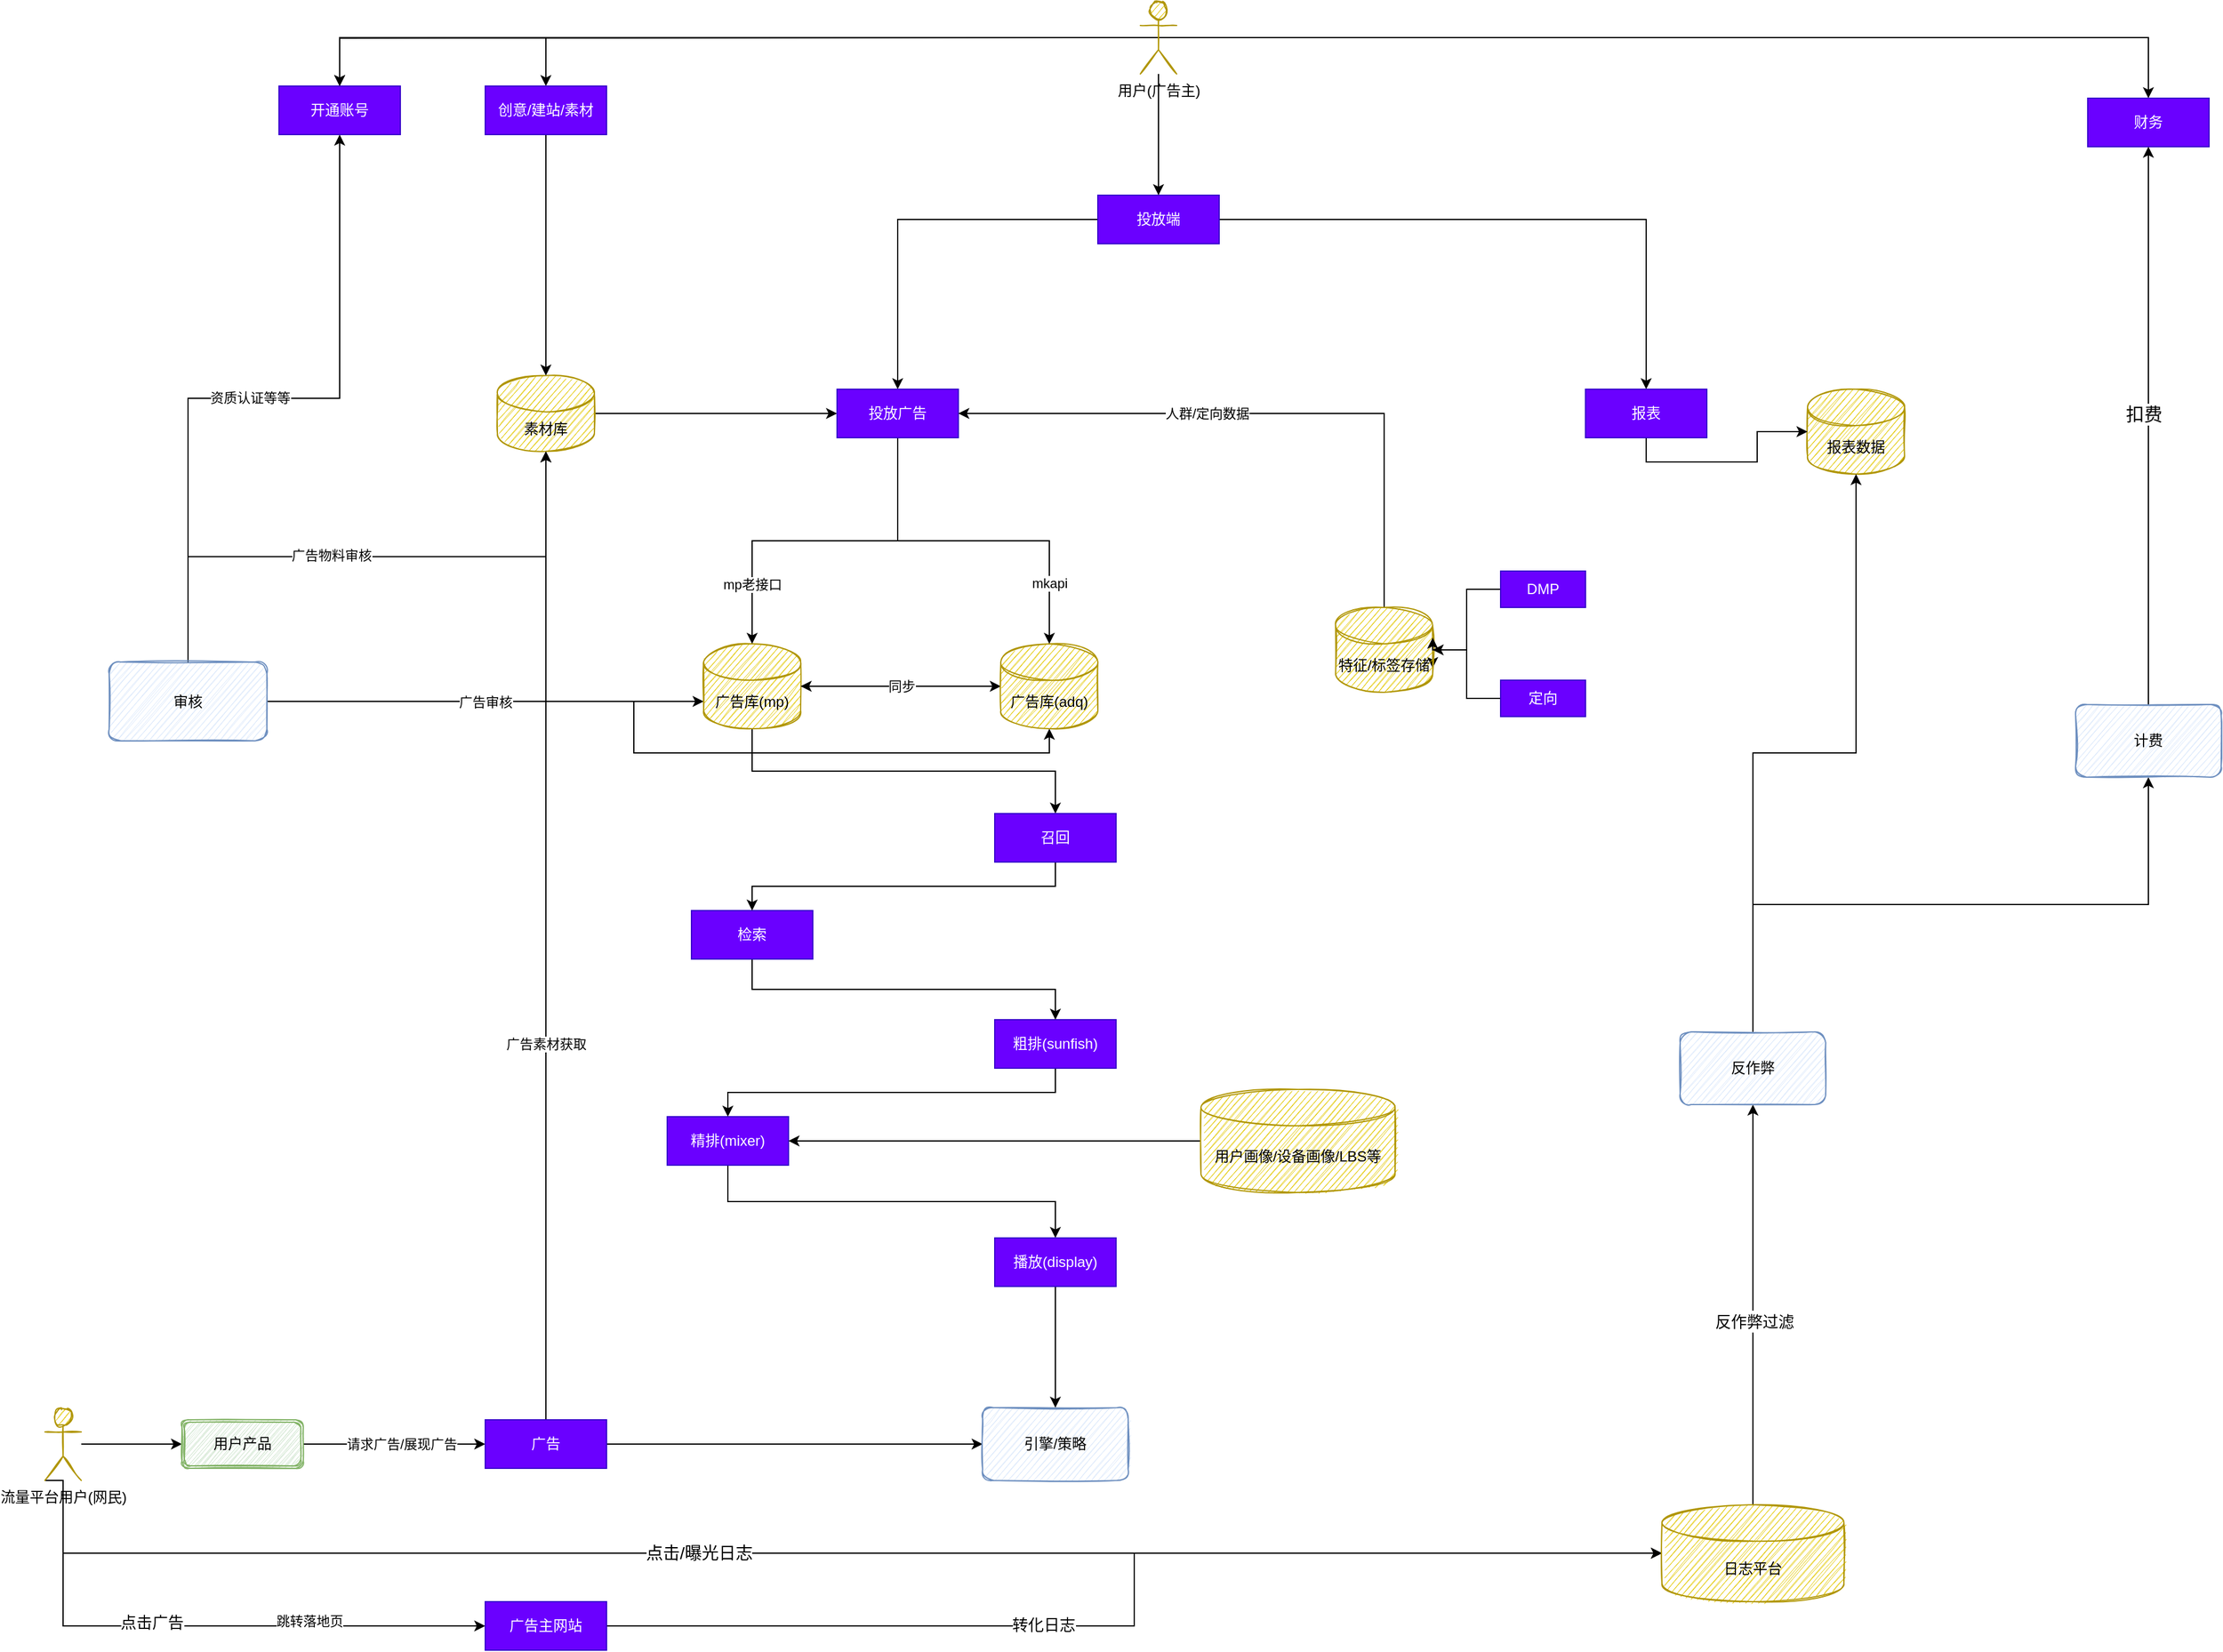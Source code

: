 <mxfile version="20.2.5" type="github">
  <diagram id="-sHxP90_l9t2_sPBfuGp" name="第 1 页">
    <mxGraphModel dx="3420" dy="1442" grid="1" gridSize="10" guides="1" tooltips="1" connect="1" arrows="1" fold="1" page="1" pageScale="1" pageWidth="827" pageHeight="1169" math="0" shadow="0">
      <root>
        <mxCell id="0" />
        <mxCell id="1" parent="0" />
        <mxCell id="ER4YYUnvMpXZTm-TqqhX-39" value="" style="edgeStyle=orthogonalEdgeStyle;rounded=0;orthogonalLoop=1;jettySize=auto;html=1;" edge="1" parent="1" source="ER4YYUnvMpXZTm-TqqhX-1" target="ER4YYUnvMpXZTm-TqqhX-38">
          <mxGeometry relative="1" as="geometry" />
        </mxCell>
        <mxCell id="ER4YYUnvMpXZTm-TqqhX-42" value="" style="edgeStyle=orthogonalEdgeStyle;rounded=0;orthogonalLoop=1;jettySize=auto;html=1;" edge="1" parent="1" source="ER4YYUnvMpXZTm-TqqhX-1" target="ER4YYUnvMpXZTm-TqqhX-41">
          <mxGeometry relative="1" as="geometry" />
        </mxCell>
        <mxCell id="ER4YYUnvMpXZTm-TqqhX-1" value="投放端" style="rounded=0;whiteSpace=wrap;html=1;fillColor=#6a00ff;strokeColor=#3700CC;sketch=0;fontColor=#ffffff;" vertex="1" parent="1">
          <mxGeometry x="425" y="180" width="100" height="40" as="geometry" />
        </mxCell>
        <mxCell id="ER4YYUnvMpXZTm-TqqhX-56" style="edgeStyle=orthogonalEdgeStyle;rounded=0;orthogonalLoop=1;jettySize=auto;html=1;exitX=0.5;exitY=0;exitDx=0;exitDy=0;entryX=0.5;entryY=1;entryDx=0;entryDy=0;" edge="1" parent="1" source="ER4YYUnvMpXZTm-TqqhX-6" target="ER4YYUnvMpXZTm-TqqhX-47">
          <mxGeometry relative="1" as="geometry" />
        </mxCell>
        <mxCell id="ER4YYUnvMpXZTm-TqqhX-73" value="资质认证等等" style="edgeLabel;html=1;align=center;verticalAlign=middle;resizable=0;points=[];" vertex="1" connectable="0" parent="ER4YYUnvMpXZTm-TqqhX-56">
          <mxGeometry x="-0.041" y="1" relative="1" as="geometry">
            <mxPoint as="offset" />
          </mxGeometry>
        </mxCell>
        <mxCell id="ER4YYUnvMpXZTm-TqqhX-117" style="edgeStyle=orthogonalEdgeStyle;rounded=0;orthogonalLoop=1;jettySize=auto;html=1;exitX=0.5;exitY=0;exitDx=0;exitDy=0;" edge="1" parent="1" source="ER4YYUnvMpXZTm-TqqhX-6" target="ER4YYUnvMpXZTm-TqqhX-10">
          <mxGeometry relative="1" as="geometry" />
        </mxCell>
        <mxCell id="ER4YYUnvMpXZTm-TqqhX-118" value="&lt;span style=&quot;color: rgba(0, 0, 0, 0); font-family: monospace; font-size: 0px; text-align: start; background-color: rgb(248, 249, 250);&quot;&gt;%3CmxGraphModel%3E%3Croot%3E%3CmxCell%20id%3D%220%22%2F%3E%3CmxCell%20id%3D%221%22%20parent%3D%220%22%2F%3E%3CmxCell%20id%3D%222%22%20value%3D%22%E5%AE%A1%E6%A0%B8%E5%B9%BF%E5%91%8A%E7%89%A9%E6%96%99%22%20style%3D%22edgeLabel%3Bhtml%3D1%3Balign%3Dcenter%3BverticalAlign%3Dmiddle%3Bresizable%3D0%3Bpoints%3D%5B%5D%3B%22%20vertex%3D%221%22%20connectable%3D%220%22%20parent%3D%221%22%3E%3CmxGeometry%20x%3D%22-211.263%22%20y%3D%22466.053%22%20as%3D%22geometry%22%2F%3E%3C%2FmxCell%3E%3C%2Froot%3E%3C%2FmxGraphModel%3E&lt;/span&gt;&lt;span style=&quot;color: rgba(0, 0, 0, 0); font-family: monospace; font-size: 0px; text-align: start; background-color: rgb(248, 249, 250);&quot;&gt;%3CmxGraphModel%3E%3Croot%3E%3CmxCell%20id%3D%220%22%2F%3E%3CmxCell%20id%3D%221%22%20parent%3D%220%22%2F%3E%3CmxCell%20id%3D%222%22%20value%3D%22%E5%AE%A1%E6%A0%B8%E5%B9%BF%E5%91%8A%E7%89%A9%E6%96%99%22%20style%3D%22edgeLabel%3Bhtml%3D1%3Balign%3Dcenter%3BverticalAlign%3Dmiddle%3Bresizable%3D0%3Bpoints%3D%5B%5D%3B%22%20vertex%3D%221%22%20connectable%3D%220%22%20parent%3D%221%22%3E%3CmxGeometry%20x%3D%22-211.263%22%20y%3D%22466.053%22%20as%3D%22geometry%22%2F%3E%3C%2FmxCell%3E%3C%2Froot%3E%3C%2FmxGraphModel%3E&lt;/span&gt;" style="edgeLabel;html=1;align=center;verticalAlign=middle;resizable=0;points=[];" vertex="1" connectable="0" parent="ER4YYUnvMpXZTm-TqqhX-117">
          <mxGeometry x="-0.159" relative="1" as="geometry">
            <mxPoint as="offset" />
          </mxGeometry>
        </mxCell>
        <mxCell id="ER4YYUnvMpXZTm-TqqhX-119" value="&lt;span style=&quot;color: rgba(0, 0, 0, 0); font-family: monospace; font-size: 0px; text-align: start; background-color: rgb(248, 249, 250);&quot;&gt;%3CmxGraphModel%3E%3Croot%3E%3CmxCell%20id%3D%220%22%2F%3E%3CmxCell%20id%3D%221%22%20parent%3D%220%22%2F%3E%3CmxCell%20id%3D%222%22%20value%3D%22%E5%AE%A1%E6%A0%B8%E5%B9%BF%E5%91%8A%E7%89%A9%E6%96%99%22%20style%3D%22edgeLabel%3Bhtml%3D1%3Balign%3Dcenter%3BverticalAlign%3Dmiddle%3Bresizable%3D0%3Bpoints%3D%5B%5D%3B%22%20vertex%3D%221%22%20connectable%3D%220%22%20parent%3D%221%22%3E%3CmxGeometry%20x%3D%22-211.263%22%20y%3D%22466.053%22%20as%3D%22geometry%22%2F%3E%3C%2FmxCell%3E%3C%2Froot%3E%3C%2FmxGraphModel%3E&lt;/span&gt;" style="edgeLabel;html=1;align=center;verticalAlign=middle;resizable=0;points=[];" vertex="1" connectable="0" parent="ER4YYUnvMpXZTm-TqqhX-117">
          <mxGeometry x="-0.129" y="-5" relative="1" as="geometry">
            <mxPoint as="offset" />
          </mxGeometry>
        </mxCell>
        <mxCell id="ER4YYUnvMpXZTm-TqqhX-120" value="广告物料审核" style="edgeLabel;html=1;align=center;verticalAlign=middle;resizable=0;points=[];" vertex="1" connectable="0" parent="ER4YYUnvMpXZTm-TqqhX-117">
          <mxGeometry x="-0.125" y="1" relative="1" as="geometry">
            <mxPoint as="offset" />
          </mxGeometry>
        </mxCell>
        <mxCell id="ER4YYUnvMpXZTm-TqqhX-121" style="edgeStyle=orthogonalEdgeStyle;rounded=0;orthogonalLoop=1;jettySize=auto;html=1;exitX=1;exitY=0.5;exitDx=0;exitDy=0;entryX=0.5;entryY=1;entryDx=0;entryDy=0;entryPerimeter=0;" edge="1" parent="1" source="ER4YYUnvMpXZTm-TqqhX-6" target="ER4YYUnvMpXZTm-TqqhX-8">
          <mxGeometry relative="1" as="geometry" />
        </mxCell>
        <mxCell id="ER4YYUnvMpXZTm-TqqhX-125" value="广告审核" style="edgeStyle=orthogonalEdgeStyle;rounded=0;orthogonalLoop=1;jettySize=auto;html=1;exitX=1;exitY=0.5;exitDx=0;exitDy=0;" edge="1" parent="1" source="ER4YYUnvMpXZTm-TqqhX-6" target="ER4YYUnvMpXZTm-TqqhX-7">
          <mxGeometry relative="1" as="geometry">
            <Array as="points">
              <mxPoint x="40" y="597" />
              <mxPoint x="40" y="597" />
            </Array>
          </mxGeometry>
        </mxCell>
        <mxCell id="ER4YYUnvMpXZTm-TqqhX-6" value="审核" style="rounded=1;whiteSpace=wrap;html=1;fillColor=#dae8fc;strokeColor=#6c8ebf;fillStyle=hatch;glass=0;shadow=0;sketch=1;" vertex="1" parent="1">
          <mxGeometry x="-390" y="565" width="130" height="65" as="geometry" />
        </mxCell>
        <mxCell id="ER4YYUnvMpXZTm-TqqhX-80" style="edgeStyle=orthogonalEdgeStyle;rounded=0;orthogonalLoop=1;jettySize=auto;html=1;exitX=1;exitY=0.5;exitDx=0;exitDy=0;exitPerimeter=0;" edge="1" parent="1" source="ER4YYUnvMpXZTm-TqqhX-7" target="ER4YYUnvMpXZTm-TqqhX-8">
          <mxGeometry relative="1" as="geometry" />
        </mxCell>
        <mxCell id="ER4YYUnvMpXZTm-TqqhX-102" style="edgeStyle=orthogonalEdgeStyle;rounded=0;orthogonalLoop=1;jettySize=auto;html=1;exitX=0.5;exitY=1;exitDx=0;exitDy=0;exitPerimeter=0;" edge="1" parent="1" source="ER4YYUnvMpXZTm-TqqhX-7" target="ER4YYUnvMpXZTm-TqqhX-101">
          <mxGeometry relative="1" as="geometry" />
        </mxCell>
        <mxCell id="ER4YYUnvMpXZTm-TqqhX-7" value="广告库(mp)" style="shape=cylinder3;whiteSpace=wrap;html=1;boundedLbl=1;backgroundOutline=1;size=15;rounded=1;shadow=0;glass=0;sketch=1;fillStyle=hatch;fillColor=#e3c800;strokeColor=#B09500;fontColor=#000000;" vertex="1" parent="1">
          <mxGeometry x="100" y="550" width="80" height="70" as="geometry" />
        </mxCell>
        <mxCell id="ER4YYUnvMpXZTm-TqqhX-81" value="同步" style="edgeStyle=orthogonalEdgeStyle;rounded=0;orthogonalLoop=1;jettySize=auto;html=1;exitX=0;exitY=0.5;exitDx=0;exitDy=0;exitPerimeter=0;" edge="1" parent="1" source="ER4YYUnvMpXZTm-TqqhX-8" target="ER4YYUnvMpXZTm-TqqhX-7">
          <mxGeometry relative="1" as="geometry" />
        </mxCell>
        <mxCell id="ER4YYUnvMpXZTm-TqqhX-8" value="广告库(adq)" style="shape=cylinder3;whiteSpace=wrap;html=1;boundedLbl=1;backgroundOutline=1;size=15;rounded=1;shadow=0;glass=0;sketch=1;fillStyle=hatch;fillColor=#e3c800;fontColor=#000000;strokeColor=#B09500;" vertex="1" parent="1">
          <mxGeometry x="345" y="550" width="80" height="70" as="geometry" />
        </mxCell>
        <mxCell id="ER4YYUnvMpXZTm-TqqhX-9" value="报表数据" style="shape=cylinder3;whiteSpace=wrap;html=1;boundedLbl=1;backgroundOutline=1;size=15;rounded=1;shadow=0;glass=0;sketch=1;fillStyle=hatch;fillColor=#e3c800;fontColor=#000000;strokeColor=#B09500;" vertex="1" parent="1">
          <mxGeometry x="1010" y="340" width="80" height="70" as="geometry" />
        </mxCell>
        <mxCell id="ER4YYUnvMpXZTm-TqqhX-69" style="edgeStyle=orthogonalEdgeStyle;rounded=0;orthogonalLoop=1;jettySize=auto;html=1;exitX=1;exitY=0.5;exitDx=0;exitDy=0;exitPerimeter=0;" edge="1" parent="1" source="ER4YYUnvMpXZTm-TqqhX-10" target="ER4YYUnvMpXZTm-TqqhX-38">
          <mxGeometry relative="1" as="geometry" />
        </mxCell>
        <mxCell id="ER4YYUnvMpXZTm-TqqhX-10" value="素材库" style="shape=cylinder3;whiteSpace=wrap;html=1;boundedLbl=1;backgroundOutline=1;size=15;rounded=1;shadow=0;glass=0;sketch=1;fillStyle=hatch;fillColor=#e3c800;fontColor=#000000;strokeColor=#B09500;" vertex="1" parent="1">
          <mxGeometry x="-70" y="328.75" width="80" height="62.5" as="geometry" />
        </mxCell>
        <mxCell id="ER4YYUnvMpXZTm-TqqhX-34" value="" style="edgeStyle=orthogonalEdgeStyle;rounded=0;orthogonalLoop=1;jettySize=auto;html=1;" edge="1" parent="1" source="ER4YYUnvMpXZTm-TqqhX-11" target="ER4YYUnvMpXZTm-TqqhX-1">
          <mxGeometry relative="1" as="geometry" />
        </mxCell>
        <mxCell id="ER4YYUnvMpXZTm-TqqhX-48" style="edgeStyle=orthogonalEdgeStyle;rounded=0;orthogonalLoop=1;jettySize=auto;html=1;exitX=0.5;exitY=0.5;exitDx=0;exitDy=0;exitPerimeter=0;" edge="1" parent="1" source="ER4YYUnvMpXZTm-TqqhX-11" target="ER4YYUnvMpXZTm-TqqhX-47">
          <mxGeometry relative="1" as="geometry" />
        </mxCell>
        <mxCell id="ER4YYUnvMpXZTm-TqqhX-72" style="edgeStyle=orthogonalEdgeStyle;rounded=0;orthogonalLoop=1;jettySize=auto;html=1;exitX=0.5;exitY=0.5;exitDx=0;exitDy=0;exitPerimeter=0;" edge="1" parent="1" source="ER4YYUnvMpXZTm-TqqhX-11" target="ER4YYUnvMpXZTm-TqqhX-53">
          <mxGeometry relative="1" as="geometry" />
        </mxCell>
        <mxCell id="ER4YYUnvMpXZTm-TqqhX-145" style="edgeStyle=orthogonalEdgeStyle;rounded=0;orthogonalLoop=1;jettySize=auto;html=1;exitX=0.5;exitY=0.5;exitDx=0;exitDy=0;exitPerimeter=0;fontSize=13;" edge="1" parent="1" source="ER4YYUnvMpXZTm-TqqhX-11" target="ER4YYUnvMpXZTm-TqqhX-35">
          <mxGeometry relative="1" as="geometry" />
        </mxCell>
        <mxCell id="ER4YYUnvMpXZTm-TqqhX-11" value="用户(广告主)" style="shape=umlActor;verticalLabelPosition=bottom;verticalAlign=top;html=1;outlineConnect=0;rounded=1;shadow=0;glass=0;sketch=1;fillStyle=hatch;fillColor=#e3c800;fontColor=#000000;strokeColor=#B09500;" vertex="1" parent="1">
          <mxGeometry x="460" y="20" width="30" height="60" as="geometry" />
        </mxCell>
        <mxCell id="ER4YYUnvMpXZTm-TqqhX-24" style="edgeStyle=orthogonalEdgeStyle;rounded=0;orthogonalLoop=1;jettySize=auto;html=1;" edge="1" parent="1" source="ER4YYUnvMpXZTm-TqqhX-21" target="ER4YYUnvMpXZTm-TqqhX-23">
          <mxGeometry relative="1" as="geometry" />
        </mxCell>
        <mxCell id="ER4YYUnvMpXZTm-TqqhX-131" style="edgeStyle=orthogonalEdgeStyle;rounded=0;orthogonalLoop=1;jettySize=auto;html=1;entryX=0;entryY=0.5;entryDx=0;entryDy=0;" edge="1" parent="1" source="ER4YYUnvMpXZTm-TqqhX-21" target="ER4YYUnvMpXZTm-TqqhX-128">
          <mxGeometry relative="1" as="geometry">
            <Array as="points">
              <mxPoint x="-428" y="1360" />
            </Array>
          </mxGeometry>
        </mxCell>
        <mxCell id="ER4YYUnvMpXZTm-TqqhX-132" value="&lt;font style=&quot;font-size: 13px;&quot;&gt;点击广告&lt;/font&gt;" style="edgeLabel;html=1;align=center;verticalAlign=middle;resizable=0;points=[];" vertex="1" connectable="0" parent="ER4YYUnvMpXZTm-TqqhX-131">
          <mxGeometry x="-0.173" y="3" relative="1" as="geometry">
            <mxPoint x="-1" as="offset" />
          </mxGeometry>
        </mxCell>
        <mxCell id="ER4YYUnvMpXZTm-TqqhX-133" value="跳转落地页" style="edgeLabel;html=1;align=center;verticalAlign=middle;resizable=0;points=[];" vertex="1" connectable="0" parent="ER4YYUnvMpXZTm-TqqhX-131">
          <mxGeometry x="0.385" y="4" relative="1" as="geometry">
            <mxPoint x="-1" as="offset" />
          </mxGeometry>
        </mxCell>
        <mxCell id="ER4YYUnvMpXZTm-TqqhX-139" style="edgeStyle=orthogonalEdgeStyle;rounded=0;orthogonalLoop=1;jettySize=auto;html=1;exitX=0;exitY=1;exitDx=0;exitDy=0;exitPerimeter=0;entryX=0;entryY=0.5;entryDx=0;entryDy=0;entryPerimeter=0;" edge="1" parent="1" source="ER4YYUnvMpXZTm-TqqhX-21" target="ER4YYUnvMpXZTm-TqqhX-135">
          <mxGeometry relative="1" as="geometry">
            <Array as="points">
              <mxPoint x="-428" y="1240" />
              <mxPoint x="-428" y="1300" />
            </Array>
          </mxGeometry>
        </mxCell>
        <mxCell id="ER4YYUnvMpXZTm-TqqhX-140" value="&lt;font style=&quot;font-size: 14px;&quot;&gt;点击/曝光日志&lt;/font&gt;" style="edgeLabel;html=1;align=center;verticalAlign=middle;resizable=0;points=[];" vertex="1" connectable="0" parent="ER4YYUnvMpXZTm-TqqhX-139">
          <mxGeometry x="-0.141" relative="1" as="geometry">
            <mxPoint as="offset" />
          </mxGeometry>
        </mxCell>
        <mxCell id="ER4YYUnvMpXZTm-TqqhX-21" value="流量平台用户(网民)" style="shape=umlActor;verticalLabelPosition=bottom;verticalAlign=top;html=1;outlineConnect=0;rounded=1;shadow=0;glass=0;sketch=1;fillStyle=hatch;fillColor=#e3c800;fontColor=#000000;strokeColor=#B09500;" vertex="1" parent="1">
          <mxGeometry x="-443" y="1180" width="30" height="60" as="geometry" />
        </mxCell>
        <mxCell id="ER4YYUnvMpXZTm-TqqhX-26" value="" style="edgeStyle=orthogonalEdgeStyle;rounded=0;orthogonalLoop=1;jettySize=auto;html=1;entryX=0;entryY=0.5;entryDx=0;entryDy=0;" edge="1" parent="1" source="ER4YYUnvMpXZTm-TqqhX-23" target="ER4YYUnvMpXZTm-TqqhX-83">
          <mxGeometry relative="1" as="geometry">
            <mxPoint x="110" y="1110" as="targetPoint" />
          </mxGeometry>
        </mxCell>
        <mxCell id="ER4YYUnvMpXZTm-TqqhX-27" value="请求广告/展现广告" style="edgeLabel;html=1;align=center;verticalAlign=middle;resizable=0;points=[];" vertex="1" connectable="0" parent="ER4YYUnvMpXZTm-TqqhX-26">
          <mxGeometry x="-0.378" relative="1" as="geometry">
            <mxPoint x="34" as="offset" />
          </mxGeometry>
        </mxCell>
        <mxCell id="ER4YYUnvMpXZTm-TqqhX-23" value="用户产品" style="shape=ext;double=1;rounded=1;whiteSpace=wrap;html=1;shadow=0;glass=0;sketch=1;fillStyle=hatch;fillColor=#d5e8d4;gradientColor=#97d077;strokeColor=#82b366;" vertex="1" parent="1">
          <mxGeometry x="-330" y="1190" width="100" height="40" as="geometry" />
        </mxCell>
        <mxCell id="ER4YYUnvMpXZTm-TqqhX-35" value="财务" style="rounded=0;whiteSpace=wrap;html=1;fillColor=#6a00ff;strokeColor=#3700CC;sketch=0;fontColor=#ffffff;" vertex="1" parent="1">
          <mxGeometry x="1241" y="100" width="100" height="40" as="geometry" />
        </mxCell>
        <mxCell id="ER4YYUnvMpXZTm-TqqhX-75" style="edgeStyle=orthogonalEdgeStyle;rounded=0;orthogonalLoop=1;jettySize=auto;html=1;exitX=0.5;exitY=1;exitDx=0;exitDy=0;" edge="1" parent="1" source="ER4YYUnvMpXZTm-TqqhX-38" target="ER4YYUnvMpXZTm-TqqhX-8">
          <mxGeometry relative="1" as="geometry" />
        </mxCell>
        <mxCell id="ER4YYUnvMpXZTm-TqqhX-79" value="mkapi" style="edgeLabel;html=1;align=center;verticalAlign=middle;resizable=0;points=[];" vertex="1" connectable="0" parent="ER4YYUnvMpXZTm-TqqhX-75">
          <mxGeometry x="0.513" relative="1" as="geometry">
            <mxPoint y="22" as="offset" />
          </mxGeometry>
        </mxCell>
        <mxCell id="ER4YYUnvMpXZTm-TqqhX-77" style="edgeStyle=orthogonalEdgeStyle;rounded=0;orthogonalLoop=1;jettySize=auto;html=1;exitX=0.5;exitY=1;exitDx=0;exitDy=0;" edge="1" parent="1" source="ER4YYUnvMpXZTm-TqqhX-38" target="ER4YYUnvMpXZTm-TqqhX-7">
          <mxGeometry relative="1" as="geometry" />
        </mxCell>
        <mxCell id="ER4YYUnvMpXZTm-TqqhX-78" value="mp老接口" style="edgeLabel;html=1;align=center;verticalAlign=middle;resizable=0;points=[];" vertex="1" connectable="0" parent="ER4YYUnvMpXZTm-TqqhX-77">
          <mxGeometry x="0.492" y="-2" relative="1" as="geometry">
            <mxPoint x="2" y="24" as="offset" />
          </mxGeometry>
        </mxCell>
        <mxCell id="ER4YYUnvMpXZTm-TqqhX-38" value="投放广告" style="rounded=0;whiteSpace=wrap;html=1;fillColor=#6a00ff;strokeColor=#3700CC;sketch=0;fontColor=#ffffff;" vertex="1" parent="1">
          <mxGeometry x="210" y="340" width="100" height="40" as="geometry" />
        </mxCell>
        <mxCell id="ER4YYUnvMpXZTm-TqqhX-43" style="edgeStyle=orthogonalEdgeStyle;rounded=0;orthogonalLoop=1;jettySize=auto;html=1;exitX=0.5;exitY=1;exitDx=0;exitDy=0;" edge="1" parent="1" source="ER4YYUnvMpXZTm-TqqhX-41" target="ER4YYUnvMpXZTm-TqqhX-9">
          <mxGeometry relative="1" as="geometry" />
        </mxCell>
        <mxCell id="ER4YYUnvMpXZTm-TqqhX-41" value="报表" style="rounded=0;whiteSpace=wrap;html=1;fillColor=#6a00ff;strokeColor=#3700CC;sketch=0;fontColor=#ffffff;" vertex="1" parent="1">
          <mxGeometry x="827" y="340" width="100" height="40" as="geometry" />
        </mxCell>
        <mxCell id="ER4YYUnvMpXZTm-TqqhX-47" value="开通账号" style="rounded=0;whiteSpace=wrap;html=1;fillColor=#6a00ff;strokeColor=#3700CC;sketch=0;fontColor=#ffffff;" vertex="1" parent="1">
          <mxGeometry x="-250" y="90" width="100" height="40" as="geometry" />
        </mxCell>
        <mxCell id="ER4YYUnvMpXZTm-TqqhX-54" style="edgeStyle=orthogonalEdgeStyle;rounded=0;orthogonalLoop=1;jettySize=auto;html=1;" edge="1" parent="1" source="ER4YYUnvMpXZTm-TqqhX-53" target="ER4YYUnvMpXZTm-TqqhX-10">
          <mxGeometry relative="1" as="geometry" />
        </mxCell>
        <mxCell id="ER4YYUnvMpXZTm-TqqhX-53" value="创意/建站/素材" style="rounded=0;whiteSpace=wrap;html=1;fillColor=#6a00ff;strokeColor=#3700CC;sketch=0;fontColor=#ffffff;" vertex="1" parent="1">
          <mxGeometry x="-80" y="90" width="100" height="40" as="geometry" />
        </mxCell>
        <mxCell id="ER4YYUnvMpXZTm-TqqhX-66" style="edgeStyle=orthogonalEdgeStyle;rounded=0;orthogonalLoop=1;jettySize=auto;html=1;exitX=1;exitY=0;exitDx=0;exitDy=25;exitPerimeter=0;" edge="1" parent="1" source="ER4YYUnvMpXZTm-TqqhX-60">
          <mxGeometry relative="1" as="geometry">
            <mxPoint x="701" y="570" as="targetPoint" />
          </mxGeometry>
        </mxCell>
        <mxCell id="ER4YYUnvMpXZTm-TqqhX-68" style="edgeStyle=orthogonalEdgeStyle;rounded=0;orthogonalLoop=1;jettySize=auto;html=1;exitX=0.5;exitY=0;exitDx=0;exitDy=0;exitPerimeter=0;entryX=1;entryY=0.5;entryDx=0;entryDy=0;" edge="1" parent="1" source="ER4YYUnvMpXZTm-TqqhX-60" target="ER4YYUnvMpXZTm-TqqhX-38">
          <mxGeometry relative="1" as="geometry" />
        </mxCell>
        <mxCell id="ER4YYUnvMpXZTm-TqqhX-82" value="人群/定向数据" style="edgeLabel;html=1;align=center;verticalAlign=middle;resizable=0;points=[];" vertex="1" connectable="0" parent="ER4YYUnvMpXZTm-TqqhX-68">
          <mxGeometry x="0.198" relative="1" as="geometry">
            <mxPoint as="offset" />
          </mxGeometry>
        </mxCell>
        <mxCell id="ER4YYUnvMpXZTm-TqqhX-60" value="特征/标签存储" style="shape=cylinder3;whiteSpace=wrap;html=1;boundedLbl=1;backgroundOutline=1;size=15;rounded=1;shadow=0;glass=0;sketch=1;fillStyle=hatch;fillColor=#e3c800;fontColor=#000000;strokeColor=#B09500;" vertex="1" parent="1">
          <mxGeometry x="621" y="520" width="80" height="70" as="geometry" />
        </mxCell>
        <mxCell id="ER4YYUnvMpXZTm-TqqhX-63" style="edgeStyle=orthogonalEdgeStyle;rounded=0;orthogonalLoop=1;jettySize=auto;html=1;exitX=0;exitY=0.5;exitDx=0;exitDy=0;entryX=1;entryY=0;entryDx=0;entryDy=25;entryPerimeter=0;" edge="1" parent="1" source="ER4YYUnvMpXZTm-TqqhX-61" target="ER4YYUnvMpXZTm-TqqhX-60">
          <mxGeometry relative="1" as="geometry">
            <Array as="points">
              <mxPoint x="729" y="505" />
              <mxPoint x="729" y="555" />
              <mxPoint x="701" y="555" />
            </Array>
          </mxGeometry>
        </mxCell>
        <mxCell id="ER4YYUnvMpXZTm-TqqhX-61" value="DMP" style="rounded=0;whiteSpace=wrap;html=1;fillColor=#6a00ff;strokeColor=#3700CC;sketch=0;fontColor=#ffffff;" vertex="1" parent="1">
          <mxGeometry x="757" y="490" width="70" height="30" as="geometry" />
        </mxCell>
        <mxCell id="ER4YYUnvMpXZTm-TqqhX-65" style="edgeStyle=orthogonalEdgeStyle;rounded=0;orthogonalLoop=1;jettySize=auto;html=1;exitX=0;exitY=0.5;exitDx=0;exitDy=0;entryX=1;entryY=0.5;entryDx=0;entryDy=0;entryPerimeter=0;" edge="1" parent="1" source="ER4YYUnvMpXZTm-TqqhX-62" target="ER4YYUnvMpXZTm-TqqhX-60">
          <mxGeometry relative="1" as="geometry" />
        </mxCell>
        <mxCell id="ER4YYUnvMpXZTm-TqqhX-62" value="定向" style="rounded=0;whiteSpace=wrap;html=1;fillColor=#6a00ff;strokeColor=#3700CC;sketch=0;fontColor=#ffffff;" vertex="1" parent="1">
          <mxGeometry x="757" y="580" width="70" height="30" as="geometry" />
        </mxCell>
        <mxCell id="ER4YYUnvMpXZTm-TqqhX-71" style="edgeStyle=orthogonalEdgeStyle;rounded=0;orthogonalLoop=1;jettySize=auto;html=1;" edge="1" parent="1" target="ER4YYUnvMpXZTm-TqqhX-47">
          <mxGeometry relative="1" as="geometry">
            <mxPoint x="450" y="50" as="sourcePoint" />
            <mxPoint x="-150" y="90" as="targetPoint" />
          </mxGeometry>
        </mxCell>
        <mxCell id="ER4YYUnvMpXZTm-TqqhX-85" value="" style="edgeStyle=orthogonalEdgeStyle;rounded=0;orthogonalLoop=1;jettySize=auto;html=1;" edge="1" parent="1" source="ER4YYUnvMpXZTm-TqqhX-83" target="ER4YYUnvMpXZTm-TqqhX-86">
          <mxGeometry relative="1" as="geometry">
            <mxPoint x="290" y="1110.0" as="targetPoint" />
          </mxGeometry>
        </mxCell>
        <mxCell id="ER4YYUnvMpXZTm-TqqhX-111" style="edgeStyle=orthogonalEdgeStyle;rounded=0;orthogonalLoop=1;jettySize=auto;html=1;exitX=0.5;exitY=0;exitDx=0;exitDy=0;entryX=0.5;entryY=1;entryDx=0;entryDy=0;entryPerimeter=0;" edge="1" parent="1" source="ER4YYUnvMpXZTm-TqqhX-83" target="ER4YYUnvMpXZTm-TqqhX-10">
          <mxGeometry relative="1" as="geometry" />
        </mxCell>
        <mxCell id="ER4YYUnvMpXZTm-TqqhX-113" value="广告素材获取" style="edgeLabel;html=1;align=center;verticalAlign=middle;resizable=0;points=[];" vertex="1" connectable="0" parent="ER4YYUnvMpXZTm-TqqhX-111">
          <mxGeometry x="-0.224" relative="1" as="geometry">
            <mxPoint as="offset" />
          </mxGeometry>
        </mxCell>
        <mxCell id="ER4YYUnvMpXZTm-TqqhX-83" value="广告" style="rounded=0;whiteSpace=wrap;html=1;fillColor=#6a00ff;strokeColor=#3700CC;sketch=0;fontColor=#ffffff;" vertex="1" parent="1">
          <mxGeometry x="-80" y="1190" width="100" height="40" as="geometry" />
        </mxCell>
        <mxCell id="ER4YYUnvMpXZTm-TqqhX-86" value="引擎/策略" style="rounded=1;whiteSpace=wrap;html=1;fillColor=#dae8fc;strokeColor=#6c8ebf;fillStyle=hatch;glass=0;shadow=0;sketch=1;" vertex="1" parent="1">
          <mxGeometry x="330" y="1180" width="120" height="60" as="geometry" />
        </mxCell>
        <mxCell id="ER4YYUnvMpXZTm-TqqhX-98" style="edgeStyle=orthogonalEdgeStyle;rounded=0;orthogonalLoop=1;jettySize=auto;html=1;exitX=0.5;exitY=1;exitDx=0;exitDy=0;" edge="1" parent="1" source="ER4YYUnvMpXZTm-TqqhX-89" target="ER4YYUnvMpXZTm-TqqhX-93">
          <mxGeometry relative="1" as="geometry" />
        </mxCell>
        <mxCell id="ER4YYUnvMpXZTm-TqqhX-89" value="精排(mixer)" style="rounded=0;whiteSpace=wrap;html=1;fillColor=#6a00ff;strokeColor=#3700CC;sketch=0;fontColor=#ffffff;" vertex="1" parent="1">
          <mxGeometry x="70" y="940" width="100" height="40" as="geometry" />
        </mxCell>
        <mxCell id="ER4YYUnvMpXZTm-TqqhX-97" style="edgeStyle=orthogonalEdgeStyle;rounded=0;orthogonalLoop=1;jettySize=auto;html=1;exitX=0.5;exitY=1;exitDx=0;exitDy=0;entryX=0.5;entryY=0;entryDx=0;entryDy=0;" edge="1" parent="1" source="ER4YYUnvMpXZTm-TqqhX-92" target="ER4YYUnvMpXZTm-TqqhX-89">
          <mxGeometry relative="1" as="geometry" />
        </mxCell>
        <mxCell id="ER4YYUnvMpXZTm-TqqhX-92" value="粗排(sunfish)" style="rounded=0;whiteSpace=wrap;html=1;fillColor=#6a00ff;strokeColor=#3700CC;sketch=0;fontColor=#ffffff;" vertex="1" parent="1">
          <mxGeometry x="340" y="860" width="100" height="40" as="geometry" />
        </mxCell>
        <mxCell id="ER4YYUnvMpXZTm-TqqhX-99" style="edgeStyle=orthogonalEdgeStyle;rounded=0;orthogonalLoop=1;jettySize=auto;html=1;exitX=0.5;exitY=1;exitDx=0;exitDy=0;" edge="1" parent="1" source="ER4YYUnvMpXZTm-TqqhX-93" target="ER4YYUnvMpXZTm-TqqhX-86">
          <mxGeometry relative="1" as="geometry" />
        </mxCell>
        <mxCell id="ER4YYUnvMpXZTm-TqqhX-93" value="播放(display)" style="rounded=0;whiteSpace=wrap;html=1;fillColor=#6a00ff;strokeColor=#3700CC;sketch=0;fontColor=#ffffff;" vertex="1" parent="1">
          <mxGeometry x="340" y="1040" width="100" height="40" as="geometry" />
        </mxCell>
        <mxCell id="ER4YYUnvMpXZTm-TqqhX-96" style="edgeStyle=orthogonalEdgeStyle;rounded=0;orthogonalLoop=1;jettySize=auto;html=1;exitX=0.5;exitY=1;exitDx=0;exitDy=0;entryX=0.5;entryY=0;entryDx=0;entryDy=0;" edge="1" parent="1" source="ER4YYUnvMpXZTm-TqqhX-94" target="ER4YYUnvMpXZTm-TqqhX-92">
          <mxGeometry relative="1" as="geometry" />
        </mxCell>
        <mxCell id="ER4YYUnvMpXZTm-TqqhX-94" value="检索" style="rounded=0;whiteSpace=wrap;html=1;fillColor=#6a00ff;strokeColor=#3700CC;sketch=0;fontColor=#ffffff;" vertex="1" parent="1">
          <mxGeometry x="90" y="770" width="100" height="40" as="geometry" />
        </mxCell>
        <mxCell id="ER4YYUnvMpXZTm-TqqhX-103" style="edgeStyle=orthogonalEdgeStyle;rounded=0;orthogonalLoop=1;jettySize=auto;html=1;exitX=0.5;exitY=1;exitDx=0;exitDy=0;entryX=0.5;entryY=0;entryDx=0;entryDy=0;" edge="1" parent="1" source="ER4YYUnvMpXZTm-TqqhX-101" target="ER4YYUnvMpXZTm-TqqhX-94">
          <mxGeometry relative="1" as="geometry" />
        </mxCell>
        <mxCell id="ER4YYUnvMpXZTm-TqqhX-101" value="召回" style="rounded=0;whiteSpace=wrap;html=1;fillColor=#6a00ff;strokeColor=#3700CC;sketch=0;fontColor=#ffffff;" vertex="1" parent="1">
          <mxGeometry x="340" y="690" width="100" height="40" as="geometry" />
        </mxCell>
        <mxCell id="ER4YYUnvMpXZTm-TqqhX-107" value="" style="edgeStyle=orthogonalEdgeStyle;rounded=0;orthogonalLoop=1;jettySize=auto;html=1;" edge="1" parent="1" source="ER4YYUnvMpXZTm-TqqhX-106" target="ER4YYUnvMpXZTm-TqqhX-89">
          <mxGeometry relative="1" as="geometry" />
        </mxCell>
        <mxCell id="ER4YYUnvMpXZTm-TqqhX-106" value="用户画像/设备画像/LBS等" style="shape=cylinder3;whiteSpace=wrap;html=1;boundedLbl=1;backgroundOutline=1;size=15;rounded=1;shadow=0;glass=0;sketch=1;fillStyle=hatch;fillColor=#e3c800;fontColor=#000000;strokeColor=#B09500;" vertex="1" parent="1">
          <mxGeometry x="510" y="917.5" width="160" height="85" as="geometry" />
        </mxCell>
        <mxCell id="ER4YYUnvMpXZTm-TqqhX-136" style="edgeStyle=orthogonalEdgeStyle;rounded=0;orthogonalLoop=1;jettySize=auto;html=1;" edge="1" parent="1" source="ER4YYUnvMpXZTm-TqqhX-128" target="ER4YYUnvMpXZTm-TqqhX-135">
          <mxGeometry relative="1" as="geometry" />
        </mxCell>
        <mxCell id="ER4YYUnvMpXZTm-TqqhX-137" value="&lt;font style=&quot;font-size: 13px;&quot;&gt;转化日志&lt;/font&gt;" style="edgeLabel;html=1;align=center;verticalAlign=middle;resizable=0;points=[];" vertex="1" connectable="0" parent="ER4YYUnvMpXZTm-TqqhX-136">
          <mxGeometry x="-0.226" y="1" relative="1" as="geometry">
            <mxPoint as="offset" />
          </mxGeometry>
        </mxCell>
        <mxCell id="ER4YYUnvMpXZTm-TqqhX-128" value="广告主网站" style="rounded=0;whiteSpace=wrap;html=1;fillColor=#6a00ff;strokeColor=#3700CC;sketch=0;fontColor=#ffffff;" vertex="1" parent="1">
          <mxGeometry x="-80" y="1340" width="100" height="40" as="geometry" />
        </mxCell>
        <mxCell id="ER4YYUnvMpXZTm-TqqhX-150" style="edgeStyle=orthogonalEdgeStyle;rounded=0;orthogonalLoop=1;jettySize=auto;html=1;exitX=0.5;exitY=0;exitDx=0;exitDy=0;exitPerimeter=0;entryX=0.5;entryY=1;entryDx=0;entryDy=0;fontSize=15;" edge="1" parent="1" source="ER4YYUnvMpXZTm-TqqhX-135" target="ER4YYUnvMpXZTm-TqqhX-141">
          <mxGeometry relative="1" as="geometry" />
        </mxCell>
        <mxCell id="ER4YYUnvMpXZTm-TqqhX-151" value="&lt;span style=&quot;font-size: 13px;&quot;&gt;反作弊过滤&lt;/span&gt;" style="edgeLabel;html=1;align=center;verticalAlign=middle;resizable=0;points=[];fontSize=15;" vertex="1" connectable="0" parent="ER4YYUnvMpXZTm-TqqhX-150">
          <mxGeometry x="-0.069" y="-1" relative="1" as="geometry">
            <mxPoint y="1" as="offset" />
          </mxGeometry>
        </mxCell>
        <mxCell id="ER4YYUnvMpXZTm-TqqhX-135" value="日志平台" style="shape=cylinder3;whiteSpace=wrap;html=1;boundedLbl=1;backgroundOutline=1;size=15;rounded=1;shadow=0;glass=0;sketch=1;fillStyle=hatch;fillColor=#e3c800;fontColor=#000000;strokeColor=#B09500;" vertex="1" parent="1">
          <mxGeometry x="890" y="1260" width="150" height="80" as="geometry" />
        </mxCell>
        <mxCell id="ER4YYUnvMpXZTm-TqqhX-152" style="edgeStyle=orthogonalEdgeStyle;rounded=0;orthogonalLoop=1;jettySize=auto;html=1;exitX=0.5;exitY=0;exitDx=0;exitDy=0;entryX=0.5;entryY=1;entryDx=0;entryDy=0;fontSize=15;" edge="1" parent="1" source="ER4YYUnvMpXZTm-TqqhX-141" target="ER4YYUnvMpXZTm-TqqhX-144">
          <mxGeometry relative="1" as="geometry" />
        </mxCell>
        <mxCell id="ER4YYUnvMpXZTm-TqqhX-154" style="edgeStyle=orthogonalEdgeStyle;rounded=0;orthogonalLoop=1;jettySize=auto;html=1;exitX=0.5;exitY=0;exitDx=0;exitDy=0;entryX=0.5;entryY=1;entryDx=0;entryDy=0;entryPerimeter=0;fontSize=15;" edge="1" parent="1" source="ER4YYUnvMpXZTm-TqqhX-141" target="ER4YYUnvMpXZTm-TqqhX-9">
          <mxGeometry relative="1" as="geometry" />
        </mxCell>
        <mxCell id="ER4YYUnvMpXZTm-TqqhX-141" value="反作弊" style="rounded=1;whiteSpace=wrap;html=1;fillColor=#dae8fc;strokeColor=#6c8ebf;fillStyle=hatch;glass=0;shadow=0;sketch=1;" vertex="1" parent="1">
          <mxGeometry x="905" y="870" width="120" height="60" as="geometry" />
        </mxCell>
        <mxCell id="ER4YYUnvMpXZTm-TqqhX-148" style="edgeStyle=orthogonalEdgeStyle;rounded=0;orthogonalLoop=1;jettySize=auto;html=1;exitX=0.5;exitY=0;exitDx=0;exitDy=0;entryX=0.5;entryY=1;entryDx=0;entryDy=0;fontSize=13;" edge="1" parent="1" source="ER4YYUnvMpXZTm-TqqhX-144" target="ER4YYUnvMpXZTm-TqqhX-35">
          <mxGeometry relative="1" as="geometry" />
        </mxCell>
        <mxCell id="ER4YYUnvMpXZTm-TqqhX-149" value="&lt;font style=&quot;font-size: 15px;&quot;&gt;扣费&lt;/font&gt;" style="edgeLabel;html=1;align=center;verticalAlign=middle;resizable=0;points=[];fontSize=13;" vertex="1" connectable="0" parent="ER4YYUnvMpXZTm-TqqhX-148">
          <mxGeometry x="0.051" y="4" relative="1" as="geometry">
            <mxPoint y="1" as="offset" />
          </mxGeometry>
        </mxCell>
        <mxCell id="ER4YYUnvMpXZTm-TqqhX-144" value="计费" style="rounded=1;whiteSpace=wrap;html=1;fillColor=#dae8fc;strokeColor=#6c8ebf;fillStyle=hatch;glass=0;shadow=0;sketch=1;" vertex="1" parent="1">
          <mxGeometry x="1231" y="600" width="120" height="60" as="geometry" />
        </mxCell>
      </root>
    </mxGraphModel>
  </diagram>
</mxfile>
